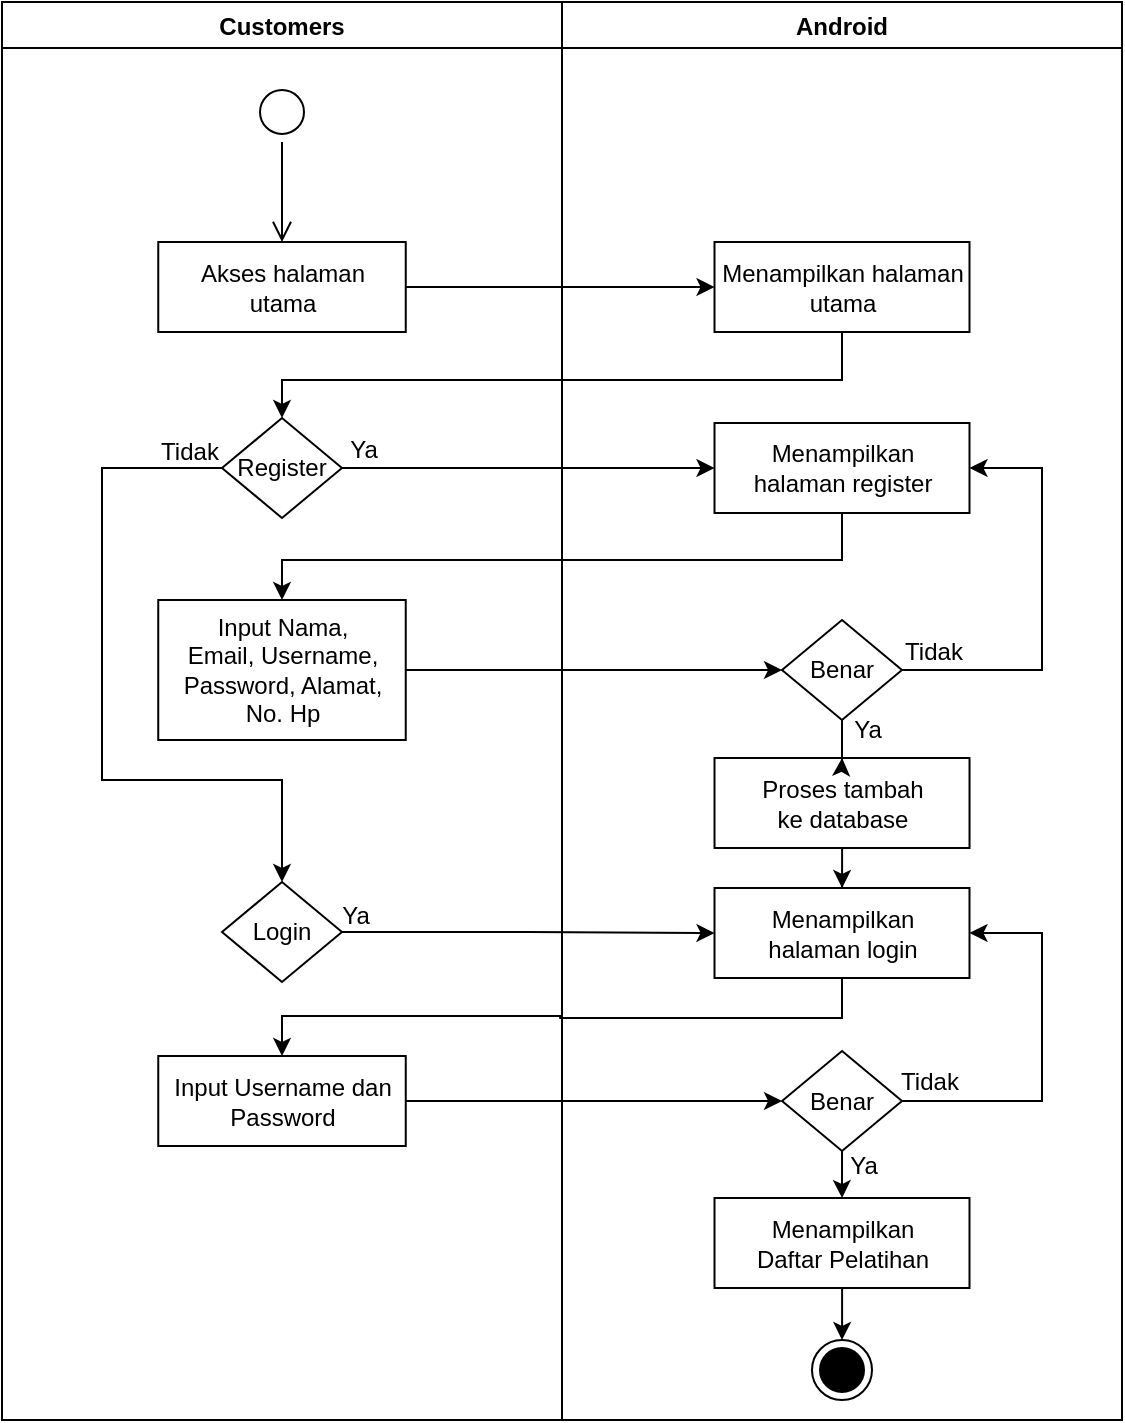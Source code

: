 <mxfile version="20.2.3" type="device"><diagram id="3ioN8zzpB9Ydw4HHDz6U" name="Halaman-1"><mxGraphModel dx="1085" dy="491" grid="1" gridSize="10" guides="1" tooltips="1" connect="1" arrows="1" fold="1" page="1" pageScale="1" pageWidth="1169" pageHeight="827" math="0" shadow="0"><root><mxCell id="0"/><mxCell id="1" parent="0"/><mxCell id="U1W_85mVbISOElIpCYU2-33" style="edgeStyle=orthogonalEdgeStyle;rounded=0;orthogonalLoop=1;jettySize=auto;html=1;exitX=1;exitY=0.5;exitDx=0;exitDy=0;entryX=0;entryY=0.5;entryDx=0;entryDy=0;" parent="1" edge="1"><mxGeometry relative="1" as="geometry"><mxPoint x="516.25" y="522.5" as="targetPoint"/></mxGeometry></mxCell><mxCell id="U1W_85mVbISOElIpCYU2-37" style="edgeStyle=orthogonalEdgeStyle;rounded=0;orthogonalLoop=1;jettySize=auto;html=1;exitX=1;exitY=0.5;exitDx=0;exitDy=0;entryX=0;entryY=0.5;entryDx=0;entryDy=0;" parent="1" edge="1"><mxGeometry relative="1" as="geometry"><mxPoint x="361.87" y="719.5" as="sourcePoint"/></mxGeometry></mxCell><mxCell id="P_XX9EK4kNFHfi4hWrxg-46" value="Android" style="swimlane;fillColor=none;" vertex="1" parent="1"><mxGeometry x="410" y="30" width="280" height="709" as="geometry"/></mxCell><mxCell id="P_XX9EK4kNFHfi4hWrxg-47" value="Menampilkan halaman&lt;br&gt;utama" style="html=1;strokeColor=#000000;fillColor=default;" vertex="1" parent="P_XX9EK4kNFHfi4hWrxg-46"><mxGeometry x="76.25" y="120" width="127.5" height="45" as="geometry"/></mxCell><mxCell id="P_XX9EK4kNFHfi4hWrxg-48" value="" style="ellipse;html=1;shape=endState;fillColor=#000000;strokeColor=#000000;" vertex="1" parent="P_XX9EK4kNFHfi4hWrxg-46"><mxGeometry x="125" y="669" width="30" height="30" as="geometry"/></mxCell><mxCell id="P_XX9EK4kNFHfi4hWrxg-49" value="Menampilkan &lt;br&gt;halaman register" style="html=1;strokeColor=#000000;fillColor=default;" vertex="1" parent="P_XX9EK4kNFHfi4hWrxg-46"><mxGeometry x="76.25" y="210.5" width="127.5" height="45" as="geometry"/></mxCell><mxCell id="P_XX9EK4kNFHfi4hWrxg-89" style="edgeStyle=orthogonalEdgeStyle;rounded=0;orthogonalLoop=1;jettySize=auto;html=1;" edge="1" parent="P_XX9EK4kNFHfi4hWrxg-46" source="P_XX9EK4kNFHfi4hWrxg-50" target="P_XX9EK4kNFHfi4hWrxg-51"><mxGeometry relative="1" as="geometry"/></mxCell><mxCell id="P_XX9EK4kNFHfi4hWrxg-50" value="Proses tambah&lt;br&gt;ke database" style="html=1;strokeColor=#000000;fillColor=default;" vertex="1" parent="P_XX9EK4kNFHfi4hWrxg-46"><mxGeometry x="76.26" y="378" width="127.5" height="45" as="geometry"/></mxCell><mxCell id="P_XX9EK4kNFHfi4hWrxg-51" value="Menampilkan &lt;br&gt;halaman login" style="html=1;strokeColor=#000000;fillColor=default;" vertex="1" parent="P_XX9EK4kNFHfi4hWrxg-46"><mxGeometry x="76.25" y="443" width="127.5" height="45" as="geometry"/></mxCell><mxCell id="P_XX9EK4kNFHfi4hWrxg-90" style="edgeStyle=orthogonalEdgeStyle;rounded=0;orthogonalLoop=1;jettySize=auto;html=1;exitX=0.5;exitY=1;exitDx=0;exitDy=0;" edge="1" parent="P_XX9EK4kNFHfi4hWrxg-46" source="P_XX9EK4kNFHfi4hWrxg-92" target="P_XX9EK4kNFHfi4hWrxg-53"><mxGeometry relative="1" as="geometry"><mxPoint x="140.0" y="647" as="sourcePoint"/></mxGeometry></mxCell><mxCell id="P_XX9EK4kNFHfi4hWrxg-91" style="edgeStyle=orthogonalEdgeStyle;rounded=0;orthogonalLoop=1;jettySize=auto;html=1;entryX=0.5;entryY=0;entryDx=0;entryDy=0;" edge="1" parent="P_XX9EK4kNFHfi4hWrxg-46" source="P_XX9EK4kNFHfi4hWrxg-53" target="P_XX9EK4kNFHfi4hWrxg-48"><mxGeometry relative="1" as="geometry"/></mxCell><mxCell id="P_XX9EK4kNFHfi4hWrxg-53" value="Menampilkan&lt;br&gt;Daftar Pelatihan" style="html=1;strokeColor=#000000;fillColor=default;" vertex="1" parent="P_XX9EK4kNFHfi4hWrxg-46"><mxGeometry x="76.25" y="598" width="127.5" height="45" as="geometry"/></mxCell><mxCell id="P_XX9EK4kNFHfi4hWrxg-93" style="edgeStyle=orthogonalEdgeStyle;rounded=0;orthogonalLoop=1;jettySize=auto;html=1;entryX=1;entryY=0.5;entryDx=0;entryDy=0;exitX=1;exitY=0.5;exitDx=0;exitDy=0;" edge="1" parent="P_XX9EK4kNFHfi4hWrxg-46" source="P_XX9EK4kNFHfi4hWrxg-92" target="P_XX9EK4kNFHfi4hWrxg-51"><mxGeometry relative="1" as="geometry"><mxPoint x="210" y="569" as="sourcePoint"/><Array as="points"><mxPoint x="170" y="549"/><mxPoint x="240" y="549"/><mxPoint x="240" y="466"/></Array></mxGeometry></mxCell><mxCell id="P_XX9EK4kNFHfi4hWrxg-92" value="Benar" style="rhombus;whiteSpace=wrap;html=1;" vertex="1" parent="P_XX9EK4kNFHfi4hWrxg-46"><mxGeometry x="110.02" y="524.5" width="59.99" height="50" as="geometry"/></mxCell><mxCell id="P_XX9EK4kNFHfi4hWrxg-97" style="edgeStyle=orthogonalEdgeStyle;rounded=0;orthogonalLoop=1;jettySize=auto;html=1;entryX=1;entryY=0.5;entryDx=0;entryDy=0;exitX=1;exitY=0.5;exitDx=0;exitDy=0;" edge="1" parent="P_XX9EK4kNFHfi4hWrxg-46" source="P_XX9EK4kNFHfi4hWrxg-96" target="P_XX9EK4kNFHfi4hWrxg-49"><mxGeometry relative="1" as="geometry"><Array as="points"><mxPoint x="240" y="334"/><mxPoint x="240" y="233"/></Array></mxGeometry></mxCell><mxCell id="P_XX9EK4kNFHfi4hWrxg-98" style="edgeStyle=orthogonalEdgeStyle;rounded=0;orthogonalLoop=1;jettySize=auto;html=1;" edge="1" parent="P_XX9EK4kNFHfi4hWrxg-46" source="P_XX9EK4kNFHfi4hWrxg-96" target="P_XX9EK4kNFHfi4hWrxg-50"><mxGeometry relative="1" as="geometry"/></mxCell><mxCell id="P_XX9EK4kNFHfi4hWrxg-96" value="Benar" style="rhombus;whiteSpace=wrap;html=1;" vertex="1" parent="P_XX9EK4kNFHfi4hWrxg-46"><mxGeometry x="110.0" y="309" width="59.99" height="50" as="geometry"/></mxCell><mxCell id="P_XX9EK4kNFHfi4hWrxg-102" value="Ya" style="text;html=1;strokeColor=none;fillColor=none;align=center;verticalAlign=middle;whiteSpace=wrap;rounded=0;" vertex="1" parent="P_XX9EK4kNFHfi4hWrxg-46"><mxGeometry x="123" y="349" width="60" height="30" as="geometry"/></mxCell><mxCell id="P_XX9EK4kNFHfi4hWrxg-101" value="Ya" style="text;html=1;strokeColor=none;fillColor=none;align=center;verticalAlign=middle;whiteSpace=wrap;rounded=0;" vertex="1" parent="P_XX9EK4kNFHfi4hWrxg-46"><mxGeometry x="120.99" y="567" width="60" height="30" as="geometry"/></mxCell><mxCell id="P_XX9EK4kNFHfi4hWrxg-107" value="Tidak" style="text;html=1;strokeColor=none;fillColor=none;align=center;verticalAlign=middle;whiteSpace=wrap;rounded=0;" vertex="1" parent="P_XX9EK4kNFHfi4hWrxg-46"><mxGeometry x="155.99" y="310" width="60" height="30" as="geometry"/></mxCell><mxCell id="P_XX9EK4kNFHfi4hWrxg-105" value="Tidak" style="text;html=1;strokeColor=none;fillColor=none;align=center;verticalAlign=middle;whiteSpace=wrap;rounded=0;" vertex="1" parent="P_XX9EK4kNFHfi4hWrxg-46"><mxGeometry x="154.01" y="525" width="60" height="30" as="geometry"/></mxCell><mxCell id="P_XX9EK4kNFHfi4hWrxg-58" value="Customers" style="swimlane;fillColor=none;startSize=23;" vertex="1" parent="1"><mxGeometry x="130" y="30" width="280" height="709" as="geometry"/></mxCell><mxCell id="P_XX9EK4kNFHfi4hWrxg-59" value="" style="ellipse;html=1;shape=startState;fillColor=default;strokeColor=#000000;" vertex="1" parent="P_XX9EK4kNFHfi4hWrxg-58"><mxGeometry x="125" y="40" width="30" height="30" as="geometry"/></mxCell><mxCell id="P_XX9EK4kNFHfi4hWrxg-60" value="" style="edgeStyle=orthogonalEdgeStyle;html=1;verticalAlign=bottom;endArrow=open;endSize=8;strokeColor=#000000;rounded=0;" edge="1" parent="P_XX9EK4kNFHfi4hWrxg-58" source="P_XX9EK4kNFHfi4hWrxg-59"><mxGeometry relative="1" as="geometry"><mxPoint x="140" y="120" as="targetPoint"/></mxGeometry></mxCell><mxCell id="P_XX9EK4kNFHfi4hWrxg-61" value="Akses halaman&lt;br&gt;utama" style="html=1;strokeColor=#000000;fillColor=default;" vertex="1" parent="P_XX9EK4kNFHfi4hWrxg-58"><mxGeometry x="78.13" y="120" width="123.75" height="45" as="geometry"/></mxCell><mxCell id="P_XX9EK4kNFHfi4hWrxg-62" style="edgeStyle=orthogonalEdgeStyle;rounded=0;orthogonalLoop=1;jettySize=auto;html=1;exitX=0;exitY=0.5;exitDx=0;exitDy=0;entryX=0.5;entryY=0;entryDx=0;entryDy=0;" edge="1" parent="P_XX9EK4kNFHfi4hWrxg-58" source="P_XX9EK4kNFHfi4hWrxg-63" target="P_XX9EK4kNFHfi4hWrxg-67"><mxGeometry relative="1" as="geometry"><Array as="points"><mxPoint x="50" y="233"/><mxPoint x="50" y="389"/><mxPoint x="140" y="389"/></Array></mxGeometry></mxCell><mxCell id="P_XX9EK4kNFHfi4hWrxg-63" value="Register" style="rhombus;whiteSpace=wrap;html=1;" vertex="1" parent="P_XX9EK4kNFHfi4hWrxg-58"><mxGeometry x="110" y="208" width="59.99" height="50" as="geometry"/></mxCell><mxCell id="P_XX9EK4kNFHfi4hWrxg-64" value="Input Nama,&lt;br&gt;Email, Username,&lt;br&gt;Password, Alamat,&lt;br&gt;No. Hp" style="html=1;strokeColor=#000000;fillColor=default;" vertex="1" parent="P_XX9EK4kNFHfi4hWrxg-58"><mxGeometry x="78.12" y="299" width="123.75" height="70" as="geometry"/></mxCell><mxCell id="P_XX9EK4kNFHfi4hWrxg-67" value="Login" style="rhombus;whiteSpace=wrap;html=1;" vertex="1" parent="P_XX9EK4kNFHfi4hWrxg-58"><mxGeometry x="110.0" y="440" width="59.99" height="50" as="geometry"/></mxCell><mxCell id="P_XX9EK4kNFHfi4hWrxg-69" value="Input Username dan&lt;br&gt;Password" style="html=1;strokeColor=#000000;fillColor=default;" vertex="1" parent="P_XX9EK4kNFHfi4hWrxg-58"><mxGeometry x="78.13" y="527" width="123.75" height="45" as="geometry"/></mxCell><mxCell id="P_XX9EK4kNFHfi4hWrxg-103" value="Ya" style="text;html=1;strokeColor=none;fillColor=none;align=center;verticalAlign=middle;whiteSpace=wrap;rounded=0;" vertex="1" parent="P_XX9EK4kNFHfi4hWrxg-58"><mxGeometry x="150.99" y="209" width="60" height="30" as="geometry"/></mxCell><mxCell id="P_XX9EK4kNFHfi4hWrxg-104" value="Ya" style="text;html=1;strokeColor=none;fillColor=none;align=center;verticalAlign=middle;whiteSpace=wrap;rounded=0;" vertex="1" parent="P_XX9EK4kNFHfi4hWrxg-58"><mxGeometry x="146.99" y="442" width="60" height="30" as="geometry"/></mxCell><mxCell id="P_XX9EK4kNFHfi4hWrxg-108" value="Tidak" style="text;html=1;strokeColor=none;fillColor=none;align=center;verticalAlign=middle;whiteSpace=wrap;rounded=0;" vertex="1" parent="P_XX9EK4kNFHfi4hWrxg-58"><mxGeometry x="64" y="210" width="60" height="30" as="geometry"/></mxCell><mxCell id="P_XX9EK4kNFHfi4hWrxg-73" style="edgeStyle=orthogonalEdgeStyle;rounded=0;orthogonalLoop=1;jettySize=auto;html=1;exitX=1;exitY=0.5;exitDx=0;exitDy=0;strokeColor=#000000;entryX=0;entryY=0.5;entryDx=0;entryDy=0;" edge="1" parent="1" source="P_XX9EK4kNFHfi4hWrxg-61" target="P_XX9EK4kNFHfi4hWrxg-47"><mxGeometry relative="1" as="geometry"><mxPoint x="530" y="95" as="targetPoint"/><Array as="points"><mxPoint x="470" y="173"/><mxPoint x="480" y="173"/></Array></mxGeometry></mxCell><mxCell id="P_XX9EK4kNFHfi4hWrxg-74" style="edgeStyle=orthogonalEdgeStyle;rounded=0;orthogonalLoop=1;jettySize=auto;html=1;exitX=0.5;exitY=1;exitDx=0;exitDy=0;strokeColor=#000000;entryX=0.5;entryY=0;entryDx=0;entryDy=0;" edge="1" parent="1" source="P_XX9EK4kNFHfi4hWrxg-47" target="P_XX9EK4kNFHfi4hWrxg-63"><mxGeometry relative="1" as="geometry"><Array as="points"><mxPoint x="550" y="219"/><mxPoint x="270" y="219"/></Array><mxPoint x="550" y="260" as="targetPoint"/></mxGeometry></mxCell><mxCell id="P_XX9EK4kNFHfi4hWrxg-75" style="edgeStyle=orthogonalEdgeStyle;rounded=0;orthogonalLoop=1;jettySize=auto;html=1;exitX=1;exitY=0.5;exitDx=0;exitDy=0;entryX=0;entryY=0.5;entryDx=0;entryDy=0;" edge="1" parent="1" source="P_XX9EK4kNFHfi4hWrxg-63" target="P_XX9EK4kNFHfi4hWrxg-49"><mxGeometry relative="1" as="geometry"/></mxCell><mxCell id="P_XX9EK4kNFHfi4hWrxg-77" style="edgeStyle=orthogonalEdgeStyle;rounded=0;orthogonalLoop=1;jettySize=auto;html=1;exitX=0.5;exitY=1;exitDx=0;exitDy=0;entryX=0.5;entryY=0;entryDx=0;entryDy=0;" edge="1" parent="1" source="P_XX9EK4kNFHfi4hWrxg-49" target="P_XX9EK4kNFHfi4hWrxg-64"><mxGeometry relative="1" as="geometry"><Array as="points"><mxPoint x="550" y="309"/><mxPoint x="270" y="309"/></Array></mxGeometry></mxCell><mxCell id="P_XX9EK4kNFHfi4hWrxg-78" style="edgeStyle=orthogonalEdgeStyle;rounded=0;orthogonalLoop=1;jettySize=auto;html=1;exitX=1;exitY=0.5;exitDx=0;exitDy=0;entryX=0;entryY=0.5;entryDx=0;entryDy=0;" edge="1" parent="1" source="P_XX9EK4kNFHfi4hWrxg-64" target="P_XX9EK4kNFHfi4hWrxg-96"><mxGeometry relative="1" as="geometry"/></mxCell><mxCell id="P_XX9EK4kNFHfi4hWrxg-79" style="edgeStyle=orthogonalEdgeStyle;rounded=0;orthogonalLoop=1;jettySize=auto;html=1;exitX=1;exitY=0.5;exitDx=0;exitDy=0;entryX=0;entryY=0.5;entryDx=0;entryDy=0;" edge="1" parent="1" source="P_XX9EK4kNFHfi4hWrxg-67" target="P_XX9EK4kNFHfi4hWrxg-51"><mxGeometry relative="1" as="geometry"/></mxCell><mxCell id="P_XX9EK4kNFHfi4hWrxg-81" style="edgeStyle=orthogonalEdgeStyle;rounded=0;orthogonalLoop=1;jettySize=auto;html=1;exitX=0.5;exitY=1;exitDx=0;exitDy=0;entryX=0.5;entryY=0;entryDx=0;entryDy=0;" edge="1" parent="1" source="P_XX9EK4kNFHfi4hWrxg-51" target="P_XX9EK4kNFHfi4hWrxg-69"><mxGeometry relative="1" as="geometry"/></mxCell><mxCell id="P_XX9EK4kNFHfi4hWrxg-82" style="edgeStyle=orthogonalEdgeStyle;rounded=0;orthogonalLoop=1;jettySize=auto;html=1;exitX=1;exitY=0.5;exitDx=0;exitDy=0;entryX=0;entryY=0.5;entryDx=0;entryDy=0;" edge="1" parent="1" source="P_XX9EK4kNFHfi4hWrxg-69" target="P_XX9EK4kNFHfi4hWrxg-92"><mxGeometry relative="1" as="geometry"><mxPoint x="486.25" y="654.5" as="targetPoint"/></mxGeometry></mxCell></root></mxGraphModel></diagram></mxfile>